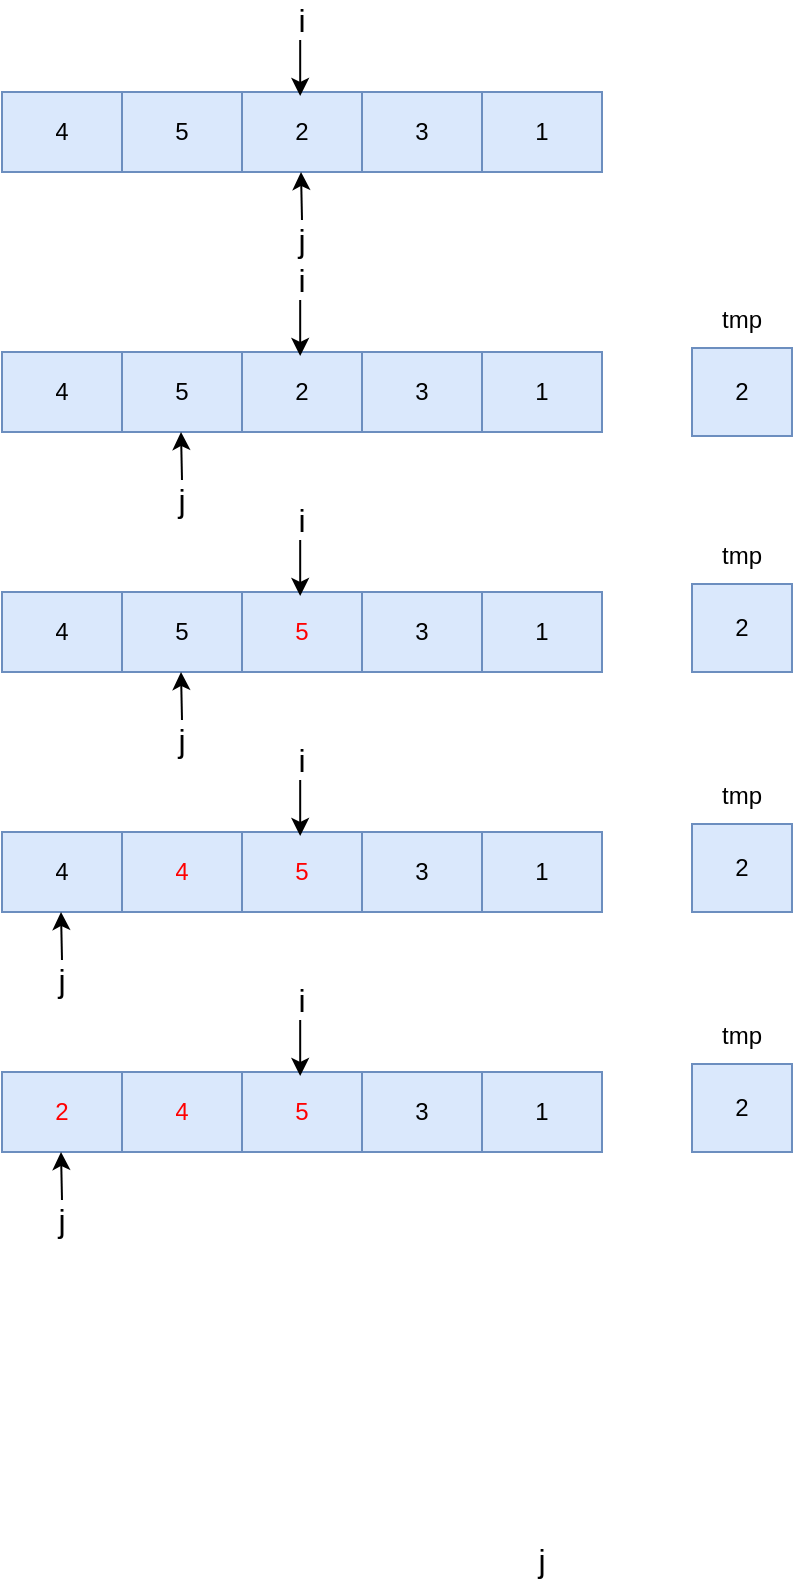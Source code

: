<mxfile version="13.9.8"><diagram id="suw4fJygjTFkksd4odNc" name="Page-1"><mxGraphModel dx="1422" dy="2416" grid="1" gridSize="10" guides="1" tooltips="1" connect="1" arrows="1" fold="1" page="1" pageScale="1" pageWidth="1169" pageHeight="1654" math="0" shadow="0"><root><mxCell id="0"/><mxCell id="1" parent="0"/><mxCell id="g7mf5nBo5XgfSmo-i4nr-132" value="&lt;span style=&quot;font-size: 16px&quot;&gt;j&lt;/span&gt;" style="text;html=1;strokeColor=none;fillColor=none;align=center;verticalAlign=middle;whiteSpace=wrap;rounded=0;shadow=0;comic=0;sketch=1;" vertex="1" parent="1"><mxGeometry x="490" y="-410" width="40" height="20" as="geometry"/></mxCell><mxCell id="g7mf5nBo5XgfSmo-i4nr-143" value="" style="shape=table;html=1;whiteSpace=wrap;startSize=0;container=1;collapsible=0;childLayout=tableLayout;fillColor=#dae8fc;strokeColor=#6c8ebf;shadow=0;sketch=0;" vertex="1" parent="1"><mxGeometry x="240" y="-1134" width="300" height="40" as="geometry"/></mxCell><mxCell id="g7mf5nBo5XgfSmo-i4nr-144" value="" style="shape=partialRectangle;html=1;whiteSpace=wrap;collapsible=0;dropTarget=0;pointerEvents=0;fillColor=none;top=0;left=0;bottom=0;right=0;points=[[0,0.5],[1,0.5]];portConstraint=eastwest;" vertex="1" parent="g7mf5nBo5XgfSmo-i4nr-143"><mxGeometry width="300" height="40" as="geometry"/></mxCell><mxCell id="g7mf5nBo5XgfSmo-i4nr-145" value="4" style="shape=partialRectangle;html=1;whiteSpace=wrap;connectable=0;overflow=hidden;fillColor=none;top=0;left=0;bottom=0;right=0;" vertex="1" parent="g7mf5nBo5XgfSmo-i4nr-144"><mxGeometry width="60" height="40" as="geometry"/></mxCell><mxCell id="g7mf5nBo5XgfSmo-i4nr-146" value="5" style="shape=partialRectangle;html=1;whiteSpace=wrap;connectable=0;overflow=hidden;fillColor=none;top=0;left=0;bottom=0;right=0;" vertex="1" parent="g7mf5nBo5XgfSmo-i4nr-144"><mxGeometry x="60" width="60" height="40" as="geometry"/></mxCell><mxCell id="g7mf5nBo5XgfSmo-i4nr-147" value="2" style="shape=partialRectangle;html=1;whiteSpace=wrap;connectable=0;overflow=hidden;fillColor=none;top=0;left=0;bottom=0;right=0;" vertex="1" parent="g7mf5nBo5XgfSmo-i4nr-144"><mxGeometry x="120" width="60" height="40" as="geometry"/></mxCell><mxCell id="g7mf5nBo5XgfSmo-i4nr-148" value="3" style="shape=partialRectangle;html=1;whiteSpace=wrap;connectable=0;overflow=hidden;fillColor=none;top=0;left=0;bottom=0;right=0;" vertex="1" parent="g7mf5nBo5XgfSmo-i4nr-144"><mxGeometry x="180" width="60" height="40" as="geometry"/></mxCell><mxCell id="g7mf5nBo5XgfSmo-i4nr-149" value="1" style="shape=partialRectangle;html=1;whiteSpace=wrap;connectable=0;overflow=hidden;fillColor=none;top=0;left=0;bottom=0;right=0;" vertex="1" parent="g7mf5nBo5XgfSmo-i4nr-144"><mxGeometry x="240" width="60" height="40" as="geometry"/></mxCell><mxCell id="g7mf5nBo5XgfSmo-i4nr-150" value="" style="endArrow=classic;html=1;shadow=0;startArrow=none;startFill=0;entryX=0.097;entryY=0.05;entryDx=0;entryDy=0;entryPerimeter=0;exitX=0.477;exitY=1;exitDx=0;exitDy=0;exitPerimeter=0;" edge="1" parent="1" source="g7mf5nBo5XgfSmo-i4nr-151"><mxGeometry width="50" height="50" relative="1" as="geometry"><mxPoint x="389" y="-1150" as="sourcePoint"/><mxPoint x="389.1" y="-1132" as="targetPoint"/></mxGeometry></mxCell><mxCell id="g7mf5nBo5XgfSmo-i4nr-151" value="&lt;font style=&quot;font-size: 16px&quot;&gt;i&lt;/font&gt;" style="text;html=1;strokeColor=none;fillColor=none;align=center;verticalAlign=middle;whiteSpace=wrap;rounded=0;shadow=0;comic=0;sketch=1;" vertex="1" parent="1"><mxGeometry x="370" y="-1180" width="40" height="20" as="geometry"/></mxCell><mxCell id="g7mf5nBo5XgfSmo-i4nr-152" value="" style="endArrow=none;html=1;shadow=0;startArrow=classic;startFill=1;endFill=0;entryX=0.5;entryY=0;entryDx=0;entryDy=0;entryPerimeter=0;" edge="1" parent="1"><mxGeometry width="50" height="50" relative="1" as="geometry"><mxPoint x="389.5" y="-1094" as="sourcePoint"/><mxPoint x="390" y="-1070" as="targetPoint"/></mxGeometry></mxCell><mxCell id="g7mf5nBo5XgfSmo-i4nr-153" value="&lt;span style=&quot;font-size: 16px&quot;&gt;j&lt;/span&gt;" style="text;html=1;strokeColor=none;fillColor=none;align=center;verticalAlign=middle;whiteSpace=wrap;rounded=0;shadow=0;comic=0;sketch=1;" vertex="1" parent="1"><mxGeometry x="370" y="-1070" width="40" height="20" as="geometry"/></mxCell><mxCell id="g7mf5nBo5XgfSmo-i4nr-156" value="" style="shape=table;html=1;whiteSpace=wrap;startSize=0;container=1;collapsible=0;childLayout=tableLayout;fillColor=#dae8fc;strokeColor=#6c8ebf;shadow=0;sketch=0;" vertex="1" parent="1"><mxGeometry x="240" y="-1004" width="300" height="40" as="geometry"/></mxCell><mxCell id="g7mf5nBo5XgfSmo-i4nr-157" value="" style="shape=partialRectangle;html=1;whiteSpace=wrap;collapsible=0;dropTarget=0;pointerEvents=0;fillColor=none;top=0;left=0;bottom=0;right=0;points=[[0,0.5],[1,0.5]];portConstraint=eastwest;" vertex="1" parent="g7mf5nBo5XgfSmo-i4nr-156"><mxGeometry width="300" height="40" as="geometry"/></mxCell><mxCell id="g7mf5nBo5XgfSmo-i4nr-158" value="4" style="shape=partialRectangle;html=1;whiteSpace=wrap;connectable=0;overflow=hidden;fillColor=none;top=0;left=0;bottom=0;right=0;" vertex="1" parent="g7mf5nBo5XgfSmo-i4nr-157"><mxGeometry width="60" height="40" as="geometry"/></mxCell><mxCell id="g7mf5nBo5XgfSmo-i4nr-159" value="5" style="shape=partialRectangle;html=1;whiteSpace=wrap;connectable=0;overflow=hidden;fillColor=none;top=0;left=0;bottom=0;right=0;" vertex="1" parent="g7mf5nBo5XgfSmo-i4nr-157"><mxGeometry x="60" width="60" height="40" as="geometry"/></mxCell><mxCell id="g7mf5nBo5XgfSmo-i4nr-160" value="2" style="shape=partialRectangle;html=1;whiteSpace=wrap;connectable=0;overflow=hidden;fillColor=none;top=0;left=0;bottom=0;right=0;" vertex="1" parent="g7mf5nBo5XgfSmo-i4nr-157"><mxGeometry x="120" width="60" height="40" as="geometry"/></mxCell><mxCell id="g7mf5nBo5XgfSmo-i4nr-161" value="3" style="shape=partialRectangle;html=1;whiteSpace=wrap;connectable=0;overflow=hidden;fillColor=none;top=0;left=0;bottom=0;right=0;" vertex="1" parent="g7mf5nBo5XgfSmo-i4nr-157"><mxGeometry x="180" width="60" height="40" as="geometry"/></mxCell><mxCell id="g7mf5nBo5XgfSmo-i4nr-162" value="1" style="shape=partialRectangle;html=1;whiteSpace=wrap;connectable=0;overflow=hidden;fillColor=none;top=0;left=0;bottom=0;right=0;" vertex="1" parent="g7mf5nBo5XgfSmo-i4nr-157"><mxGeometry x="240" width="60" height="40" as="geometry"/></mxCell><mxCell id="g7mf5nBo5XgfSmo-i4nr-163" value="" style="endArrow=classic;html=1;shadow=0;startArrow=none;startFill=0;entryX=0.097;entryY=0.05;entryDx=0;entryDy=0;entryPerimeter=0;exitX=0.477;exitY=1;exitDx=0;exitDy=0;exitPerimeter=0;" edge="1" parent="1" source="g7mf5nBo5XgfSmo-i4nr-164"><mxGeometry width="50" height="50" relative="1" as="geometry"><mxPoint x="389" y="-1020" as="sourcePoint"/><mxPoint x="389.1" y="-1002" as="targetPoint"/></mxGeometry></mxCell><mxCell id="g7mf5nBo5XgfSmo-i4nr-164" value="&lt;font style=&quot;font-size: 16px&quot;&gt;i&lt;/font&gt;" style="text;html=1;strokeColor=none;fillColor=none;align=center;verticalAlign=middle;whiteSpace=wrap;rounded=0;shadow=0;comic=0;sketch=1;" vertex="1" parent="1"><mxGeometry x="370" y="-1050" width="40" height="20" as="geometry"/></mxCell><mxCell id="g7mf5nBo5XgfSmo-i4nr-165" value="" style="endArrow=none;html=1;shadow=0;startArrow=classic;startFill=1;endFill=0;entryX=0.5;entryY=0;entryDx=0;entryDy=0;entryPerimeter=0;" edge="1" parent="1"><mxGeometry width="50" height="50" relative="1" as="geometry"><mxPoint x="329.5" y="-964" as="sourcePoint"/><mxPoint x="330" y="-940" as="targetPoint"/></mxGeometry></mxCell><mxCell id="g7mf5nBo5XgfSmo-i4nr-166" value="&lt;span style=&quot;font-size: 16px&quot;&gt;j&lt;/span&gt;" style="text;html=1;strokeColor=none;fillColor=none;align=center;verticalAlign=middle;whiteSpace=wrap;rounded=0;shadow=0;comic=0;sketch=1;" vertex="1" parent="1"><mxGeometry x="310" y="-940" width="40" height="20" as="geometry"/></mxCell><mxCell id="g7mf5nBo5XgfSmo-i4nr-168" value="" style="shape=table;html=1;whiteSpace=wrap;startSize=0;container=1;collapsible=0;childLayout=tableLayout;fillColor=#dae8fc;strokeColor=#6c8ebf;shadow=0;sketch=0;" vertex="1" parent="1"><mxGeometry x="240" y="-884" width="300" height="40" as="geometry"/></mxCell><mxCell id="g7mf5nBo5XgfSmo-i4nr-169" value="" style="shape=partialRectangle;html=1;whiteSpace=wrap;collapsible=0;dropTarget=0;pointerEvents=0;fillColor=none;top=0;left=0;bottom=0;right=0;points=[[0,0.5],[1,0.5]];portConstraint=eastwest;" vertex="1" parent="g7mf5nBo5XgfSmo-i4nr-168"><mxGeometry width="300" height="40" as="geometry"/></mxCell><mxCell id="g7mf5nBo5XgfSmo-i4nr-170" value="4" style="shape=partialRectangle;html=1;whiteSpace=wrap;connectable=0;overflow=hidden;fillColor=none;top=0;left=0;bottom=0;right=0;" vertex="1" parent="g7mf5nBo5XgfSmo-i4nr-169"><mxGeometry width="60" height="40" as="geometry"/></mxCell><mxCell id="g7mf5nBo5XgfSmo-i4nr-171" value="5" style="shape=partialRectangle;html=1;whiteSpace=wrap;connectable=0;overflow=hidden;fillColor=none;top=0;left=0;bottom=0;right=0;" vertex="1" parent="g7mf5nBo5XgfSmo-i4nr-169"><mxGeometry x="60" width="60" height="40" as="geometry"/></mxCell><mxCell id="g7mf5nBo5XgfSmo-i4nr-172" value="&lt;font color=&quot;#ff0000&quot;&gt;5&lt;/font&gt;" style="shape=partialRectangle;html=1;whiteSpace=wrap;connectable=0;overflow=hidden;fillColor=none;top=0;left=0;bottom=0;right=0;" vertex="1" parent="g7mf5nBo5XgfSmo-i4nr-169"><mxGeometry x="120" width="60" height="40" as="geometry"/></mxCell><mxCell id="g7mf5nBo5XgfSmo-i4nr-173" value="3" style="shape=partialRectangle;html=1;whiteSpace=wrap;connectable=0;overflow=hidden;fillColor=none;top=0;left=0;bottom=0;right=0;" vertex="1" parent="g7mf5nBo5XgfSmo-i4nr-169"><mxGeometry x="180" width="60" height="40" as="geometry"/></mxCell><mxCell id="g7mf5nBo5XgfSmo-i4nr-174" value="1" style="shape=partialRectangle;html=1;whiteSpace=wrap;connectable=0;overflow=hidden;fillColor=none;top=0;left=0;bottom=0;right=0;" vertex="1" parent="g7mf5nBo5XgfSmo-i4nr-169"><mxGeometry x="240" width="60" height="40" as="geometry"/></mxCell><mxCell id="g7mf5nBo5XgfSmo-i4nr-175" value="" style="endArrow=classic;html=1;shadow=0;startArrow=none;startFill=0;entryX=0.097;entryY=0.05;entryDx=0;entryDy=0;entryPerimeter=0;exitX=0.477;exitY=1;exitDx=0;exitDy=0;exitPerimeter=0;" edge="1" parent="1" source="g7mf5nBo5XgfSmo-i4nr-176"><mxGeometry width="50" height="50" relative="1" as="geometry"><mxPoint x="389" y="-900" as="sourcePoint"/><mxPoint x="389.1" y="-882" as="targetPoint"/></mxGeometry></mxCell><mxCell id="g7mf5nBo5XgfSmo-i4nr-176" value="&lt;font style=&quot;font-size: 16px&quot;&gt;i&lt;/font&gt;" style="text;html=1;strokeColor=none;fillColor=none;align=center;verticalAlign=middle;whiteSpace=wrap;rounded=0;shadow=0;comic=0;sketch=1;" vertex="1" parent="1"><mxGeometry x="370" y="-930" width="40" height="20" as="geometry"/></mxCell><mxCell id="g7mf5nBo5XgfSmo-i4nr-177" value="" style="endArrow=none;html=1;shadow=0;startArrow=classic;startFill=1;endFill=0;entryX=0.5;entryY=0;entryDx=0;entryDy=0;entryPerimeter=0;" edge="1" parent="1"><mxGeometry width="50" height="50" relative="1" as="geometry"><mxPoint x="329.5" y="-844" as="sourcePoint"/><mxPoint x="330" y="-820" as="targetPoint"/></mxGeometry></mxCell><mxCell id="g7mf5nBo5XgfSmo-i4nr-178" value="&lt;span style=&quot;font-size: 16px&quot;&gt;j&lt;/span&gt;" style="text;html=1;strokeColor=none;fillColor=none;align=center;verticalAlign=middle;whiteSpace=wrap;rounded=0;shadow=0;comic=0;sketch=1;" vertex="1" parent="1"><mxGeometry x="310" y="-820" width="40" height="20" as="geometry"/></mxCell><mxCell id="g7mf5nBo5XgfSmo-i4nr-179" value="2" style="rounded=0;whiteSpace=wrap;html=1;sketch=0;strokeColor=#6c8ebf;fillColor=#dae8fc;" vertex="1" parent="1"><mxGeometry x="585" y="-1006" width="50" height="44" as="geometry"/></mxCell><mxCell id="g7mf5nBo5XgfSmo-i4nr-180" value="&lt;font color=&quot;#000000&quot;&gt;tmp&lt;/font&gt;" style="text;html=1;strokeColor=none;fillColor=none;align=center;verticalAlign=middle;whiteSpace=wrap;rounded=0;sketch=0;fontColor=#FFFFFF;" vertex="1" parent="1"><mxGeometry x="590" y="-1030" width="40" height="20" as="geometry"/></mxCell><mxCell id="g7mf5nBo5XgfSmo-i4nr-181" value="2" style="rounded=0;whiteSpace=wrap;html=1;sketch=0;strokeColor=#6c8ebf;fillColor=#dae8fc;" vertex="1" parent="1"><mxGeometry x="585" y="-888" width="50" height="44" as="geometry"/></mxCell><mxCell id="g7mf5nBo5XgfSmo-i4nr-182" value="&lt;font color=&quot;#000000&quot;&gt;tmp&lt;/font&gt;" style="text;html=1;strokeColor=none;fillColor=none;align=center;verticalAlign=middle;whiteSpace=wrap;rounded=0;sketch=0;fontColor=#FFFFFF;" vertex="1" parent="1"><mxGeometry x="590" y="-912" width="40" height="20" as="geometry"/></mxCell><mxCell id="g7mf5nBo5XgfSmo-i4nr-183" value="" style="shape=table;html=1;whiteSpace=wrap;startSize=0;container=1;collapsible=0;childLayout=tableLayout;fillColor=#dae8fc;strokeColor=#6c8ebf;shadow=0;sketch=0;" vertex="1" parent="1"><mxGeometry x="240" y="-764" width="300" height="40" as="geometry"/></mxCell><mxCell id="g7mf5nBo5XgfSmo-i4nr-184" value="" style="shape=partialRectangle;html=1;whiteSpace=wrap;collapsible=0;dropTarget=0;pointerEvents=0;fillColor=none;top=0;left=0;bottom=0;right=0;points=[[0,0.5],[1,0.5]];portConstraint=eastwest;" vertex="1" parent="g7mf5nBo5XgfSmo-i4nr-183"><mxGeometry width="300" height="40" as="geometry"/></mxCell><mxCell id="g7mf5nBo5XgfSmo-i4nr-185" value="4" style="shape=partialRectangle;html=1;whiteSpace=wrap;connectable=0;overflow=hidden;fillColor=none;top=0;left=0;bottom=0;right=0;" vertex="1" parent="g7mf5nBo5XgfSmo-i4nr-184"><mxGeometry width="60" height="40" as="geometry"/></mxCell><mxCell id="g7mf5nBo5XgfSmo-i4nr-186" value="&lt;font color=&quot;#ff0000&quot;&gt;4&lt;/font&gt;" style="shape=partialRectangle;html=1;whiteSpace=wrap;connectable=0;overflow=hidden;fillColor=none;top=0;left=0;bottom=0;right=0;" vertex="1" parent="g7mf5nBo5XgfSmo-i4nr-184"><mxGeometry x="60" width="60" height="40" as="geometry"/></mxCell><mxCell id="g7mf5nBo5XgfSmo-i4nr-187" value="&lt;font color=&quot;#ff0000&quot;&gt;5&lt;/font&gt;" style="shape=partialRectangle;html=1;whiteSpace=wrap;connectable=0;overflow=hidden;fillColor=none;top=0;left=0;bottom=0;right=0;" vertex="1" parent="g7mf5nBo5XgfSmo-i4nr-184"><mxGeometry x="120" width="60" height="40" as="geometry"/></mxCell><mxCell id="g7mf5nBo5XgfSmo-i4nr-188" value="3" style="shape=partialRectangle;html=1;whiteSpace=wrap;connectable=0;overflow=hidden;fillColor=none;top=0;left=0;bottom=0;right=0;" vertex="1" parent="g7mf5nBo5XgfSmo-i4nr-184"><mxGeometry x="180" width="60" height="40" as="geometry"/></mxCell><mxCell id="g7mf5nBo5XgfSmo-i4nr-189" value="1" style="shape=partialRectangle;html=1;whiteSpace=wrap;connectable=0;overflow=hidden;fillColor=none;top=0;left=0;bottom=0;right=0;" vertex="1" parent="g7mf5nBo5XgfSmo-i4nr-184"><mxGeometry x="240" width="60" height="40" as="geometry"/></mxCell><mxCell id="g7mf5nBo5XgfSmo-i4nr-190" value="" style="endArrow=classic;html=1;shadow=0;startArrow=none;startFill=0;entryX=0.097;entryY=0.05;entryDx=0;entryDy=0;entryPerimeter=0;exitX=0.477;exitY=1;exitDx=0;exitDy=0;exitPerimeter=0;" edge="1" parent="1" source="g7mf5nBo5XgfSmo-i4nr-191"><mxGeometry width="50" height="50" relative="1" as="geometry"><mxPoint x="389" y="-780" as="sourcePoint"/><mxPoint x="389.1" y="-762" as="targetPoint"/></mxGeometry></mxCell><mxCell id="g7mf5nBo5XgfSmo-i4nr-191" value="&lt;font style=&quot;font-size: 16px&quot;&gt;i&lt;/font&gt;" style="text;html=1;strokeColor=none;fillColor=none;align=center;verticalAlign=middle;whiteSpace=wrap;rounded=0;shadow=0;comic=0;sketch=1;" vertex="1" parent="1"><mxGeometry x="370" y="-810" width="40" height="20" as="geometry"/></mxCell><mxCell id="g7mf5nBo5XgfSmo-i4nr-192" value="" style="endArrow=none;html=1;shadow=0;startArrow=classic;startFill=1;endFill=0;entryX=0.5;entryY=0;entryDx=0;entryDy=0;entryPerimeter=0;" edge="1" parent="1"><mxGeometry width="50" height="50" relative="1" as="geometry"><mxPoint x="269.5" y="-724" as="sourcePoint"/><mxPoint x="270" y="-700" as="targetPoint"/></mxGeometry></mxCell><mxCell id="g7mf5nBo5XgfSmo-i4nr-193" value="&lt;span style=&quot;font-size: 16px&quot;&gt;j&lt;/span&gt;" style="text;html=1;strokeColor=none;fillColor=none;align=center;verticalAlign=middle;whiteSpace=wrap;rounded=0;shadow=0;comic=0;sketch=1;" vertex="1" parent="1"><mxGeometry x="250" y="-700" width="40" height="20" as="geometry"/></mxCell><mxCell id="g7mf5nBo5XgfSmo-i4nr-194" value="2" style="rounded=0;whiteSpace=wrap;html=1;sketch=0;strokeColor=#6c8ebf;fillColor=#dae8fc;" vertex="1" parent="1"><mxGeometry x="585" y="-768" width="50" height="44" as="geometry"/></mxCell><mxCell id="g7mf5nBo5XgfSmo-i4nr-195" value="&lt;font color=&quot;#000000&quot;&gt;tmp&lt;/font&gt;" style="text;html=1;strokeColor=none;fillColor=none;align=center;verticalAlign=middle;whiteSpace=wrap;rounded=0;sketch=0;fontColor=#FFFFFF;" vertex="1" parent="1"><mxGeometry x="590" y="-792" width="40" height="20" as="geometry"/></mxCell><mxCell id="g7mf5nBo5XgfSmo-i4nr-196" value="" style="shape=table;html=1;whiteSpace=wrap;startSize=0;container=1;collapsible=0;childLayout=tableLayout;fillColor=#dae8fc;strokeColor=#6c8ebf;shadow=0;sketch=0;" vertex="1" parent="1"><mxGeometry x="240" y="-644" width="300" height="40" as="geometry"/></mxCell><mxCell id="g7mf5nBo5XgfSmo-i4nr-197" value="" style="shape=partialRectangle;html=1;whiteSpace=wrap;collapsible=0;dropTarget=0;pointerEvents=0;fillColor=none;top=0;left=0;bottom=0;right=0;points=[[0,0.5],[1,0.5]];portConstraint=eastwest;" vertex="1" parent="g7mf5nBo5XgfSmo-i4nr-196"><mxGeometry width="300" height="40" as="geometry"/></mxCell><mxCell id="g7mf5nBo5XgfSmo-i4nr-198" value="&lt;font color=&quot;#ff0000&quot;&gt;2&lt;/font&gt;" style="shape=partialRectangle;html=1;whiteSpace=wrap;connectable=0;overflow=hidden;fillColor=none;top=0;left=0;bottom=0;right=0;" vertex="1" parent="g7mf5nBo5XgfSmo-i4nr-197"><mxGeometry width="60" height="40" as="geometry"/></mxCell><mxCell id="g7mf5nBo5XgfSmo-i4nr-199" value="&lt;font color=&quot;#ff0000&quot;&gt;4&lt;/font&gt;" style="shape=partialRectangle;html=1;whiteSpace=wrap;connectable=0;overflow=hidden;fillColor=none;top=0;left=0;bottom=0;right=0;" vertex="1" parent="g7mf5nBo5XgfSmo-i4nr-197"><mxGeometry x="60" width="60" height="40" as="geometry"/></mxCell><mxCell id="g7mf5nBo5XgfSmo-i4nr-200" value="&lt;font color=&quot;#ff0000&quot;&gt;5&lt;/font&gt;" style="shape=partialRectangle;html=1;whiteSpace=wrap;connectable=0;overflow=hidden;fillColor=none;top=0;left=0;bottom=0;right=0;" vertex="1" parent="g7mf5nBo5XgfSmo-i4nr-197"><mxGeometry x="120" width="60" height="40" as="geometry"/></mxCell><mxCell id="g7mf5nBo5XgfSmo-i4nr-201" value="3" style="shape=partialRectangle;html=1;whiteSpace=wrap;connectable=0;overflow=hidden;fillColor=none;top=0;left=0;bottom=0;right=0;" vertex="1" parent="g7mf5nBo5XgfSmo-i4nr-197"><mxGeometry x="180" width="60" height="40" as="geometry"/></mxCell><mxCell id="g7mf5nBo5XgfSmo-i4nr-202" value="1" style="shape=partialRectangle;html=1;whiteSpace=wrap;connectable=0;overflow=hidden;fillColor=none;top=0;left=0;bottom=0;right=0;" vertex="1" parent="g7mf5nBo5XgfSmo-i4nr-197"><mxGeometry x="240" width="60" height="40" as="geometry"/></mxCell><mxCell id="g7mf5nBo5XgfSmo-i4nr-203" value="" style="endArrow=classic;html=1;shadow=0;startArrow=none;startFill=0;entryX=0.097;entryY=0.05;entryDx=0;entryDy=0;entryPerimeter=0;exitX=0.477;exitY=1;exitDx=0;exitDy=0;exitPerimeter=0;" edge="1" parent="1" source="g7mf5nBo5XgfSmo-i4nr-204"><mxGeometry width="50" height="50" relative="1" as="geometry"><mxPoint x="389" y="-660" as="sourcePoint"/><mxPoint x="389.1" y="-642" as="targetPoint"/></mxGeometry></mxCell><mxCell id="g7mf5nBo5XgfSmo-i4nr-204" value="&lt;font style=&quot;font-size: 16px&quot;&gt;i&lt;/font&gt;" style="text;html=1;strokeColor=none;fillColor=none;align=center;verticalAlign=middle;whiteSpace=wrap;rounded=0;shadow=0;comic=0;sketch=1;" vertex="1" parent="1"><mxGeometry x="370" y="-690" width="40" height="20" as="geometry"/></mxCell><mxCell id="g7mf5nBo5XgfSmo-i4nr-205" value="" style="endArrow=none;html=1;shadow=0;startArrow=classic;startFill=1;endFill=0;entryX=0.5;entryY=0;entryDx=0;entryDy=0;entryPerimeter=0;" edge="1" parent="1"><mxGeometry width="50" height="50" relative="1" as="geometry"><mxPoint x="269.5" y="-604" as="sourcePoint"/><mxPoint x="270" y="-580" as="targetPoint"/></mxGeometry></mxCell><mxCell id="g7mf5nBo5XgfSmo-i4nr-206" value="&lt;span style=&quot;font-size: 16px&quot;&gt;j&lt;/span&gt;" style="text;html=1;strokeColor=none;fillColor=none;align=center;verticalAlign=middle;whiteSpace=wrap;rounded=0;shadow=0;comic=0;sketch=1;" vertex="1" parent="1"><mxGeometry x="250" y="-580" width="40" height="20" as="geometry"/></mxCell><mxCell id="g7mf5nBo5XgfSmo-i4nr-207" value="2" style="rounded=0;whiteSpace=wrap;html=1;sketch=0;strokeColor=#6c8ebf;fillColor=#dae8fc;" vertex="1" parent="1"><mxGeometry x="585" y="-648" width="50" height="44" as="geometry"/></mxCell><mxCell id="g7mf5nBo5XgfSmo-i4nr-208" value="&lt;font color=&quot;#000000&quot;&gt;tmp&lt;/font&gt;" style="text;html=1;strokeColor=none;fillColor=none;align=center;verticalAlign=middle;whiteSpace=wrap;rounded=0;sketch=0;fontColor=#FFFFFF;" vertex="1" parent="1"><mxGeometry x="590" y="-672" width="40" height="20" as="geometry"/></mxCell></root></mxGraphModel></diagram></mxfile>